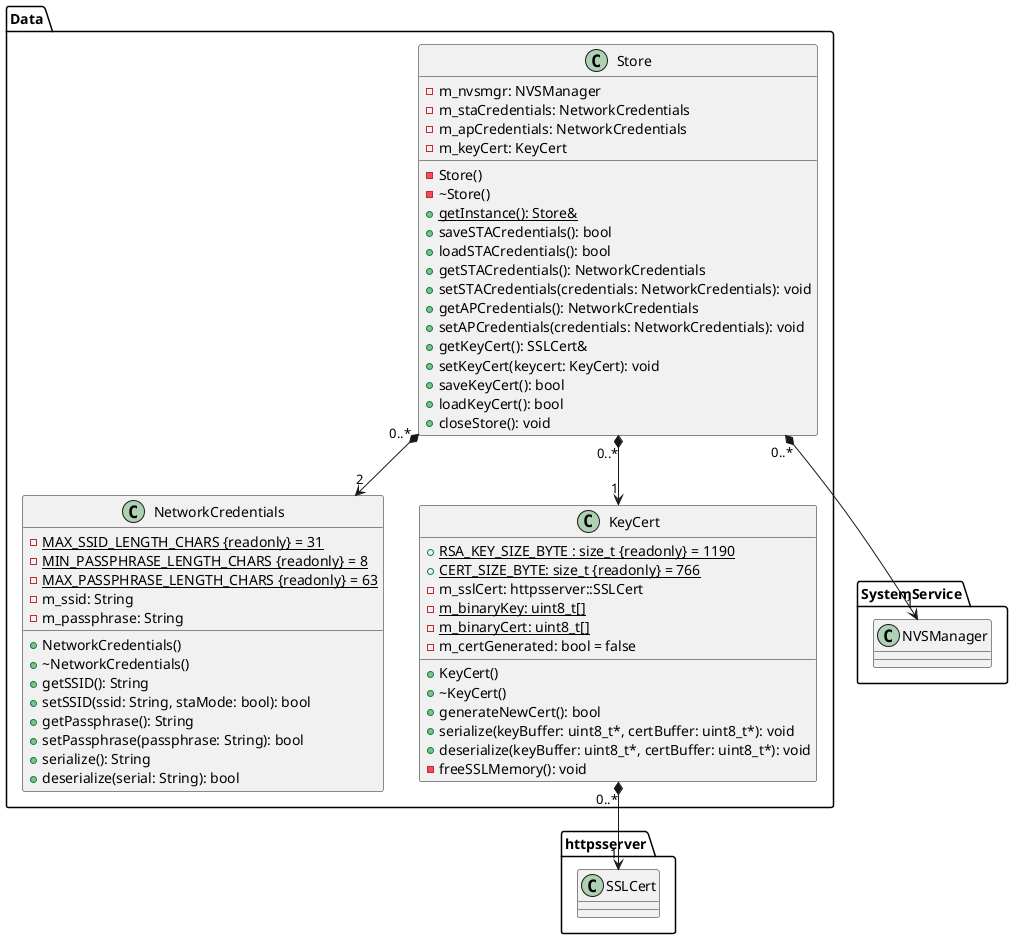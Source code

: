 @startuml
package SystemService
{
    class NVSManager
    {
    }
}

package httpsserver
{
    class SSLCert
    {

    }
}

package Data
{
    class NetworkCredentials
    {
        - {static} MAX_SSID_LENGTH_CHARS {readonly} = 31
        - {static} MIN_PASSPHRASE_LENGTH_CHARS {readonly} = 8
        - {static} MAX_PASSPHRASE_LENGTH_CHARS {readonly} = 63
        - m_ssid: String
        - m_passphrase: String

        + NetworkCredentials()
        + ~NetworkCredentials()
        + getSSID(): String
        + setSSID(ssid: String, staMode: bool): bool
        + getPassphrase(): String
        + setPassphrase(passphrase: String): bool
        + serialize(): String
        + deserialize(serial: String): bool
    }

    class KeyCert
    {

        + {static} RSA_KEY_SIZE_BYTE : size_t {readonly} = 1190
        + {static} CERT_SIZE_BYTE: size_t {readonly} = 766
        - m_sslCert: httpsserver::SSLCert
        - {static} m_binaryKey: uint8_t[]
        - {static} m_binaryCert: uint8_t[]
        - m_certGenerated: bool = false
        + KeyCert()
        + ~KeyCert()
        + generateNewCert(): bool
        + serialize(keyBuffer: uint8_t*, certBuffer: uint8_t*): void
        + deserialize(keyBuffer: uint8_t*, certBuffer: uint8_t*): void
        - freeSSLMemory(): void
    }
    KeyCert "0..*" *--> "1" SSLCert

    class Store
    {
        - m_nvsmgr: NVSManager
        - m_staCredentials: NetworkCredentials
        - m_apCredentials: NetworkCredentials
        - m_keyCert: KeyCert

        - Store()
        - ~Store()
        {static} + getInstance(): Store&
        + saveSTACredentials(): bool
        + loadSTACredentials(): bool
        + getSTACredentials(): NetworkCredentials
        + setSTACredentials(credentials: NetworkCredentials): void
        + getAPCredentials(): NetworkCredentials
        + setAPCredentials(credentials: NetworkCredentials): void
        + getKeyCert(): SSLCert&
        + setKeyCert(keycert: KeyCert): void
        + saveKeyCert(): bool
        + loadKeyCert(): bool
        + closeStore(): void
    }
    Store "0..*" *--> "1" NVSManager
    Store "0..*" *--> "2" NetworkCredentials
    Store "0..*" *--> "1" KeyCert
}
@enduml